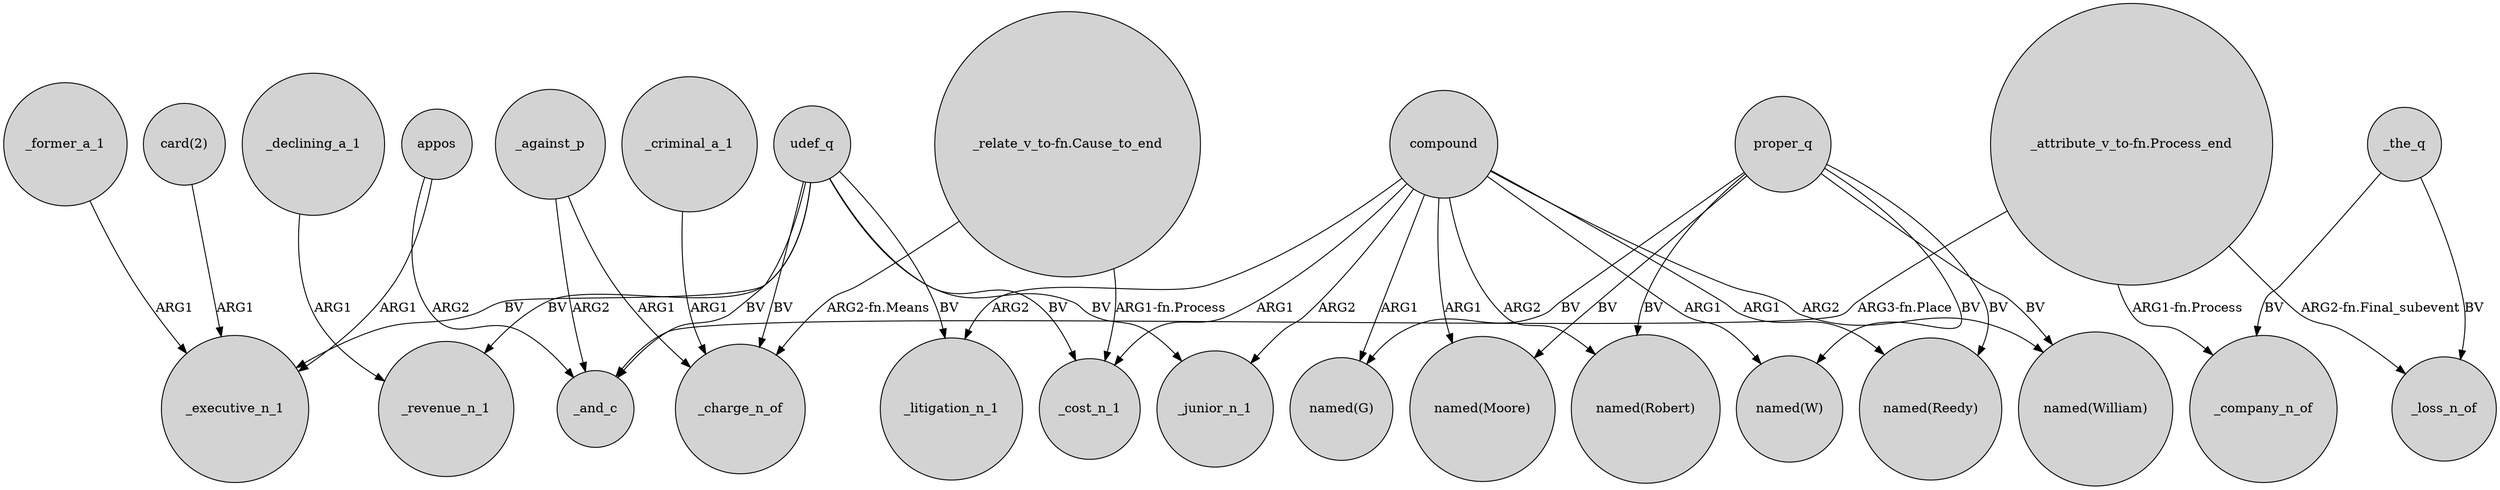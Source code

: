 digraph {
	node [shape=circle style=filled]
	appos -> _and_c [label=ARG2]
	proper_q -> "named(Moore)" [label=BV]
	appos -> _executive_n_1 [label=ARG1]
	compound -> "named(Reedy)" [label=ARG1]
	_against_p -> _and_c [label=ARG2]
	proper_q -> "named(William)" [label=BV]
	"_attribute_v_to-fn.Process_end" -> _and_c [label="ARG3-fn.Place"]
	_the_q -> _loss_n_of [label=BV]
	compound -> "named(G)" [label=ARG1]
	"card(2)" -> _executive_n_1 [label=ARG1]
	udef_q -> _and_c [label=BV]
	_declining_a_1 -> _revenue_n_1 [label=ARG1]
	udef_q -> _revenue_n_1 [label=BV]
	udef_q -> _junior_n_1 [label=BV]
	_against_p -> _charge_n_of [label=ARG1]
	udef_q -> _executive_n_1 [label=BV]
	"_relate_v_to-fn.Cause_to_end" -> _cost_n_1 [label="ARG1-fn.Process"]
	proper_q -> "named(W)" [label=BV]
	"_attribute_v_to-fn.Process_end" -> _company_n_of [label="ARG1-fn.Process"]
	compound -> "named(Robert)" [label=ARG2]
	proper_q -> "named(Reedy)" [label=BV]
	compound -> "named(William)" [label=ARG2]
	_criminal_a_1 -> _charge_n_of [label=ARG1]
	udef_q -> _charge_n_of [label=BV]
	udef_q -> _litigation_n_1 [label=BV]
	compound -> _junior_n_1 [label=ARG2]
	proper_q -> "named(Robert)" [label=BV]
	proper_q -> "named(G)" [label=BV]
	compound -> _litigation_n_1 [label=ARG2]
	compound -> "named(Moore)" [label=ARG1]
	"_attribute_v_to-fn.Process_end" -> _loss_n_of [label="ARG2-fn.Final_subevent"]
	compound -> _cost_n_1 [label=ARG1]
	compound -> "named(W)" [label=ARG1]
	_the_q -> _company_n_of [label=BV]
	_former_a_1 -> _executive_n_1 [label=ARG1]
	"_relate_v_to-fn.Cause_to_end" -> _charge_n_of [label="ARG2-fn.Means"]
	udef_q -> _cost_n_1 [label=BV]
}
